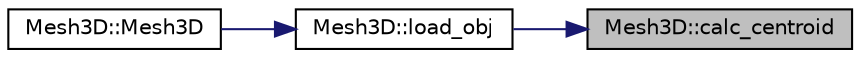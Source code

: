digraph "Mesh3D::calc_centroid"
{
 // LATEX_PDF_SIZE
  edge [fontname="Helvetica",fontsize="10",labelfontname="Helvetica",labelfontsize="10"];
  node [fontname="Helvetica",fontsize="10",shape=record];
  rankdir="RL";
  Node1 [label="Mesh3D::calc_centroid",height=0.2,width=0.4,color="black", fillcolor="grey75", style="filled", fontcolor="black",tooltip="Calculate centroid of mesh."];
  Node1 -> Node2 [dir="back",color="midnightblue",fontsize="10",style="solid",fontname="Helvetica"];
  Node2 [label="Mesh3D::load_obj",height=0.2,width=0.4,color="black", fillcolor="white", style="filled",URL="$classMesh3D.html#a94234b43ba455dd77181c00a6033e427",tooltip="Load data of the mesh from an OBJ Wavefront file."];
  Node2 -> Node3 [dir="back",color="midnightblue",fontsize="10",style="solid",fontname="Helvetica"];
  Node3 [label="Mesh3D::Mesh3D",height=0.2,width=0.4,color="black", fillcolor="white", style="filled",URL="$classMesh3D.html#ade933c1bff0263ae0cae0d1661b7e834",tooltip="Constructor with two parameters."];
}
